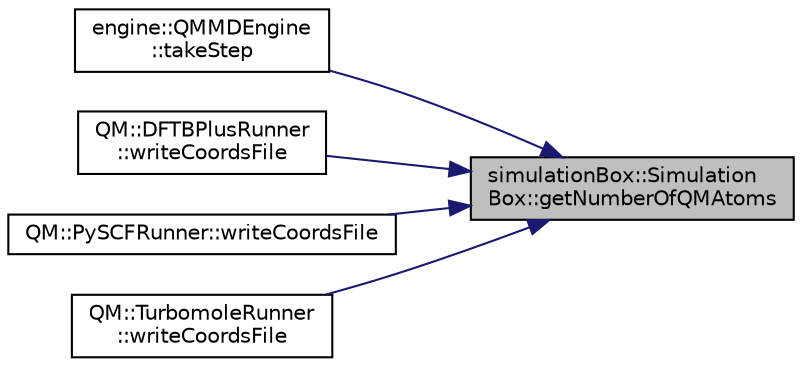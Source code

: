 digraph "simulationBox::SimulationBox::getNumberOfQMAtoms"
{
 // LATEX_PDF_SIZE
  edge [fontname="Helvetica",fontsize="10",labelfontname="Helvetica",labelfontsize="10"];
  node [fontname="Helvetica",fontsize="10",shape=record];
  rankdir="RL";
  Node1 [label="simulationBox::Simulation\lBox::getNumberOfQMAtoms",height=0.2,width=0.4,color="black", fillcolor="grey75", style="filled", fontcolor="black",tooltip=" "];
  Node1 -> Node2 [dir="back",color="midnightblue",fontsize="10",style="solid",fontname="Helvetica"];
  Node2 [label="engine::QMMDEngine\l::takeStep",height=0.2,width=0.4,color="black", fillcolor="white", style="filled",URL="$classengine_1_1QMMDEngine.html#aa8c0e7286309e6837dcff608d222b2c6",tooltip="Takes one step in a QM MD simulation."];
  Node1 -> Node3 [dir="back",color="midnightblue",fontsize="10",style="solid",fontname="Helvetica"];
  Node3 [label="QM::DFTBPlusRunner\l::writeCoordsFile",height=0.2,width=0.4,color="black", fillcolor="white", style="filled",URL="$classQM_1_1DFTBPlusRunner.html#a18938d83dcbd4407e29839ff87eeb178",tooltip="writes the coords file in order to run the external qm program"];
  Node1 -> Node4 [dir="back",color="midnightblue",fontsize="10",style="solid",fontname="Helvetica"];
  Node4 [label="QM::PySCFRunner::writeCoordsFile",height=0.2,width=0.4,color="black", fillcolor="white", style="filled",URL="$classQM_1_1PySCFRunner.html#a555d5aec139ac907c5de1f41f05a4656",tooltip="writes the coords file in order to run the external qm program"];
  Node1 -> Node5 [dir="back",color="midnightblue",fontsize="10",style="solid",fontname="Helvetica"];
  Node5 [label="QM::TurbomoleRunner\l::writeCoordsFile",height=0.2,width=0.4,color="black", fillcolor="white", style="filled",URL="$classQM_1_1TurbomoleRunner.html#a4af1412bb073422b0e51d740d022978e",tooltip="writes the coords file in turbomole format"];
}
